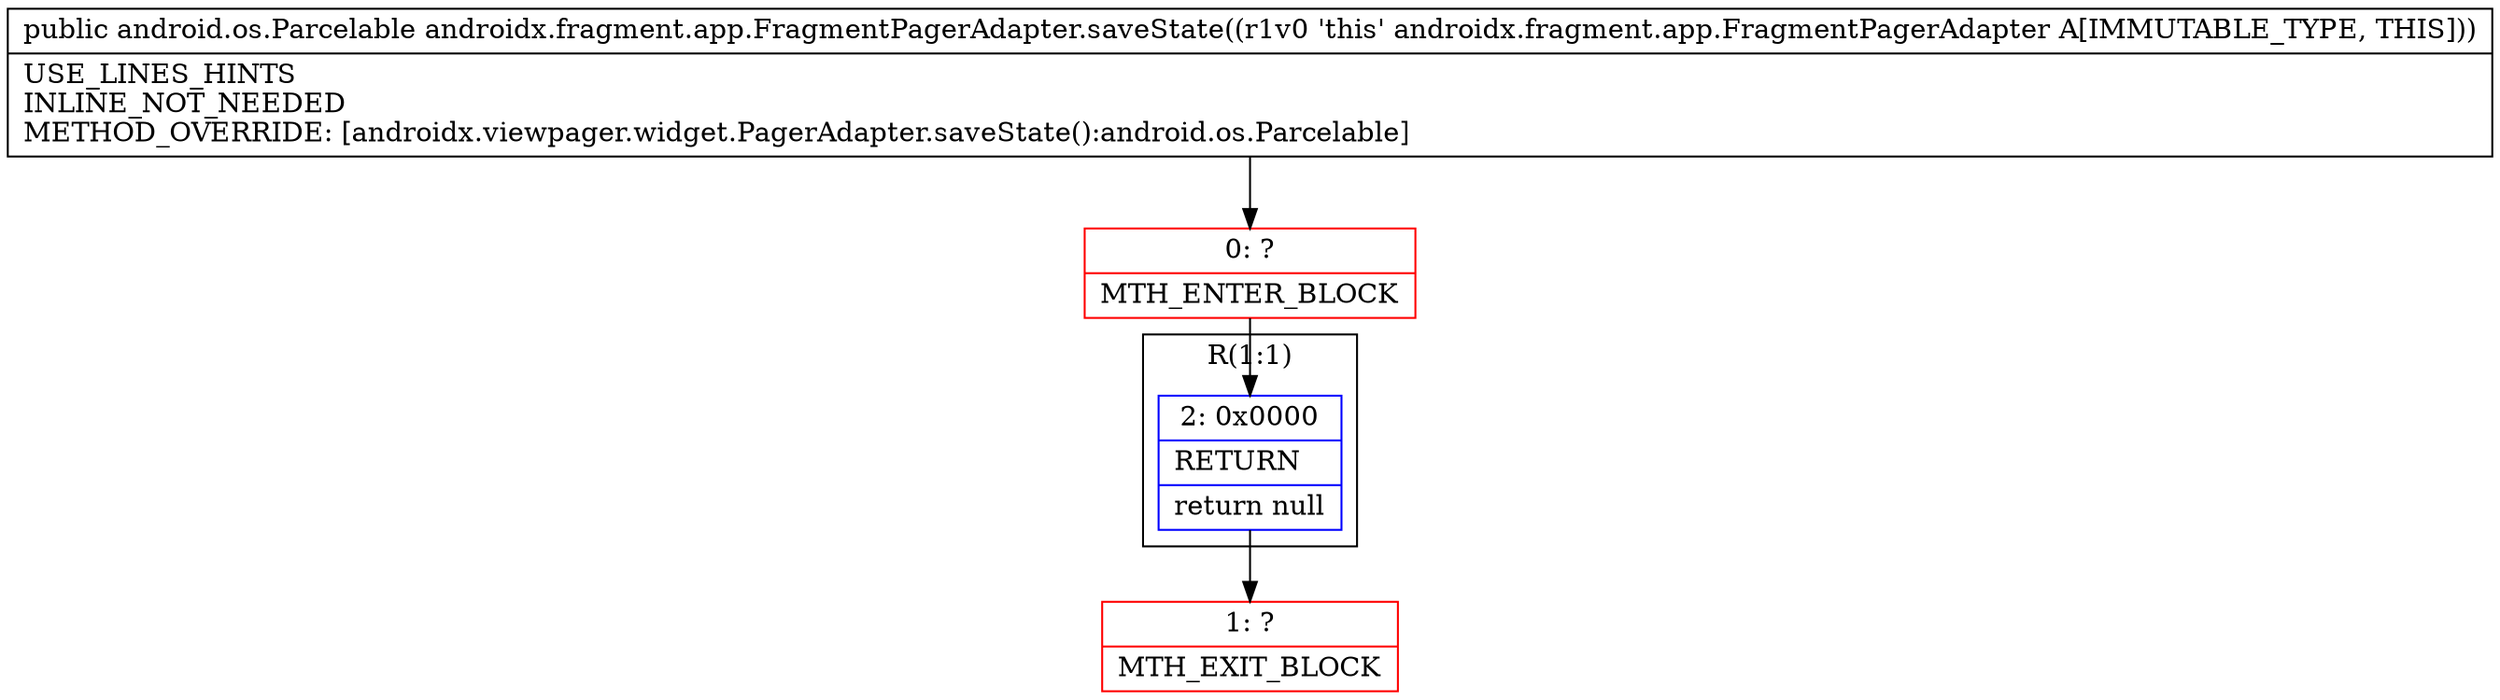 digraph "CFG forandroidx.fragment.app.FragmentPagerAdapter.saveState()Landroid\/os\/Parcelable;" {
subgraph cluster_Region_1237183525 {
label = "R(1:1)";
node [shape=record,color=blue];
Node_2 [shape=record,label="{2\:\ 0x0000|RETURN\l|return null\l}"];
}
Node_0 [shape=record,color=red,label="{0\:\ ?|MTH_ENTER_BLOCK\l}"];
Node_1 [shape=record,color=red,label="{1\:\ ?|MTH_EXIT_BLOCK\l}"];
MethodNode[shape=record,label="{public android.os.Parcelable androidx.fragment.app.FragmentPagerAdapter.saveState((r1v0 'this' androidx.fragment.app.FragmentPagerAdapter A[IMMUTABLE_TYPE, THIS]))  | USE_LINES_HINTS\lINLINE_NOT_NEEDED\lMETHOD_OVERRIDE: [androidx.viewpager.widget.PagerAdapter.saveState():android.os.Parcelable]\l}"];
MethodNode -> Node_0;Node_2 -> Node_1;
Node_0 -> Node_2;
}

